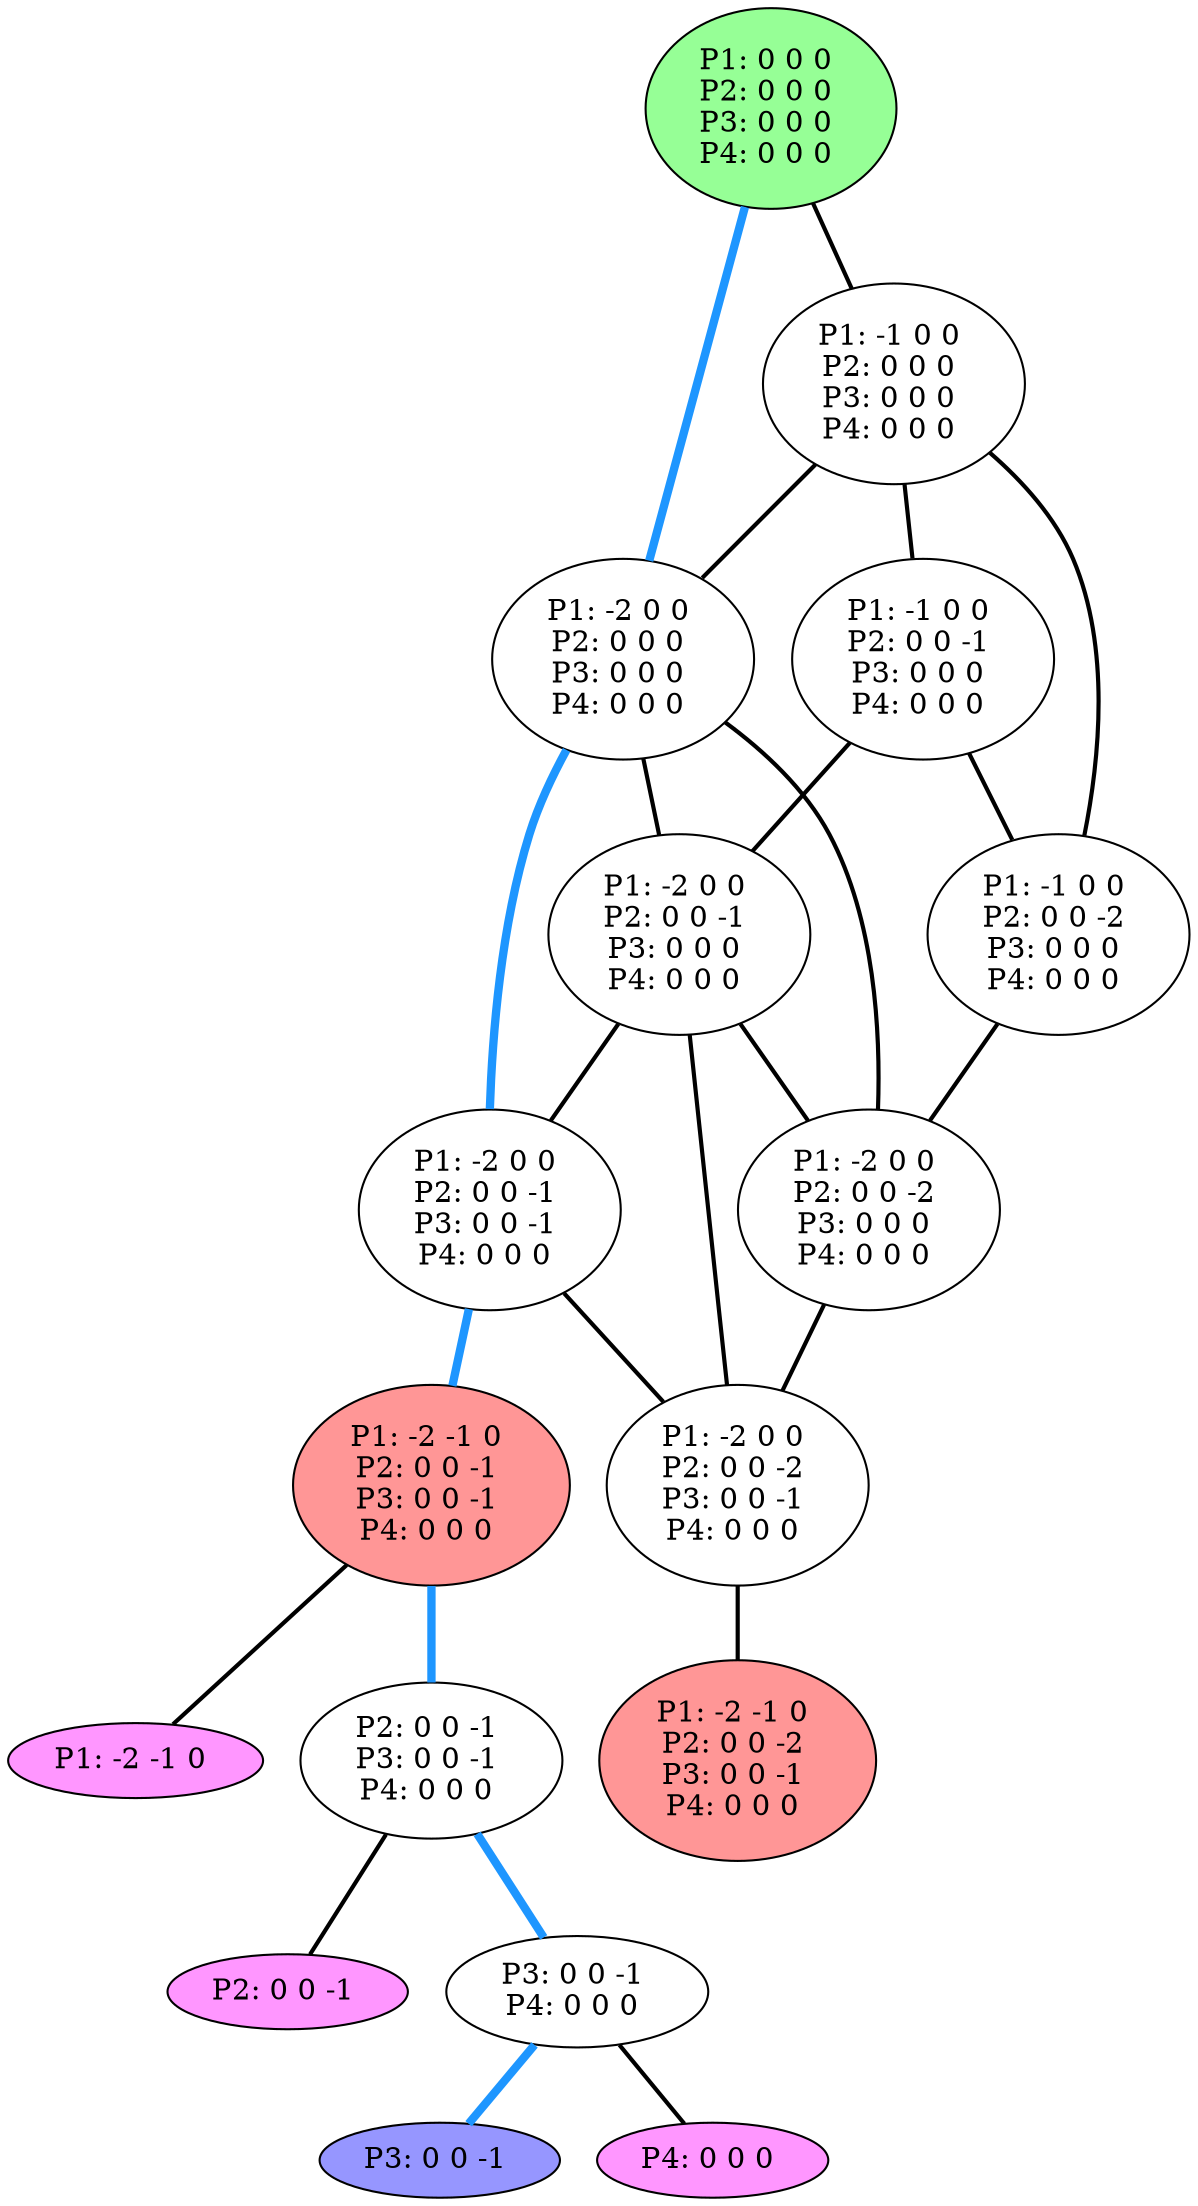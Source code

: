 graph G {
color = "black"
0 [label = "P1: 0 0 0 
P2: 0 0 0 
P3: 0 0 0 
P4: 0 0 0 
",  style="filled", fillcolor = "#96FF96"];
1 [label = "P1: -1 0 0 
P2: 0 0 0 
P3: 0 0 0 
P4: 0 0 0 
"];
2 [label = "P1: -2 0 0 
P2: 0 0 0 
P3: 0 0 0 
P4: 0 0 0 
"];
3 [label = "P1: -1 0 0 
P2: 0 0 -1 
P3: 0 0 0 
P4: 0 0 0 
"];
4 [label = "P1: -1 0 0 
P2: 0 0 -2 
P3: 0 0 0 
P4: 0 0 0 
"];
5 [label = "P1: -2 0 0 
P2: 0 0 -1 
P3: 0 0 0 
P4: 0 0 0 
"];
6 [label = "P1: -2 0 0 
P2: 0 0 -2 
P3: 0 0 0 
P4: 0 0 0 
"];
7 [label = "P1: -2 0 0 
P2: 0 0 -1 
P3: 0 0 -1 
P4: 0 0 0 
"];
8 [label = "P1: -2 0 0 
P2: 0 0 -2 
P3: 0 0 -1 
P4: 0 0 0 
"];
9 [label = "P1: -2 -1 0 
P2: 0 0 -1 
P3: 0 0 -1 
P4: 0 0 0 
",  style="filled", fillcolor = "#FF9696"];
10 [label = "P1: -2 -1 0 
P2: 0 0 -2 
P3: 0 0 -1 
P4: 0 0 0 
",  style="filled", fillcolor = "#FF9696"];
11 [label = "P1: -2 -1 0 
",  style="filled", fillcolor = "#FF96FF"];
12 [label = "P2: 0 0 -1 
P3: 0 0 -1 
P4: 0 0 0 
"];
13 [label = "P2: 0 0 -1 
",  style="filled", fillcolor = "#FF96FF"];
14 [label = "P3: 0 0 -1 
P4: 0 0 0 
"];
15 [label = "P3: 0 0 -1 
", style="filled", fillcolor = "#9696FF"];
16 [label = "P4: 0 0 0 
",  style="filled", fillcolor = "#FF96FF"];
edge [style=bold];
0 -- 1 [color=black];
0 -- 2 [color="#1E96FF", penwidth=4.0];

1 -- 2 [color=black];
1 -- 3 [color=black];
1 -- 4 [color=black];

2 -- 5 [color=black];
2 -- 6 [color=black];
2 -- 7 [color="#1E96FF", penwidth=4.0];

3 -- 5 [color=black];
3 -- 4 [color=black];

4 -- 6 [color=black];

5 -- 6 [color=black];
5 -- 7 [color=black];
5 -- 8 [color=black];

6 -- 8 [color=black];

7 -- 9 [color="#1E96FF", penwidth=4.0];
7 -- 8 [color=black];

8 -- 10 [color=black];

9 -- 12 [color="#1E96FF", penwidth=4.0];
9 -- 11 [color=black];


12 -- 14 [color="#1E96FF", penwidth=4.0];
12 -- 13 [color=black];

14 -- 16 [color=black];
14 -- 15 [color="#1E96FF", penwidth=4.0];

}
